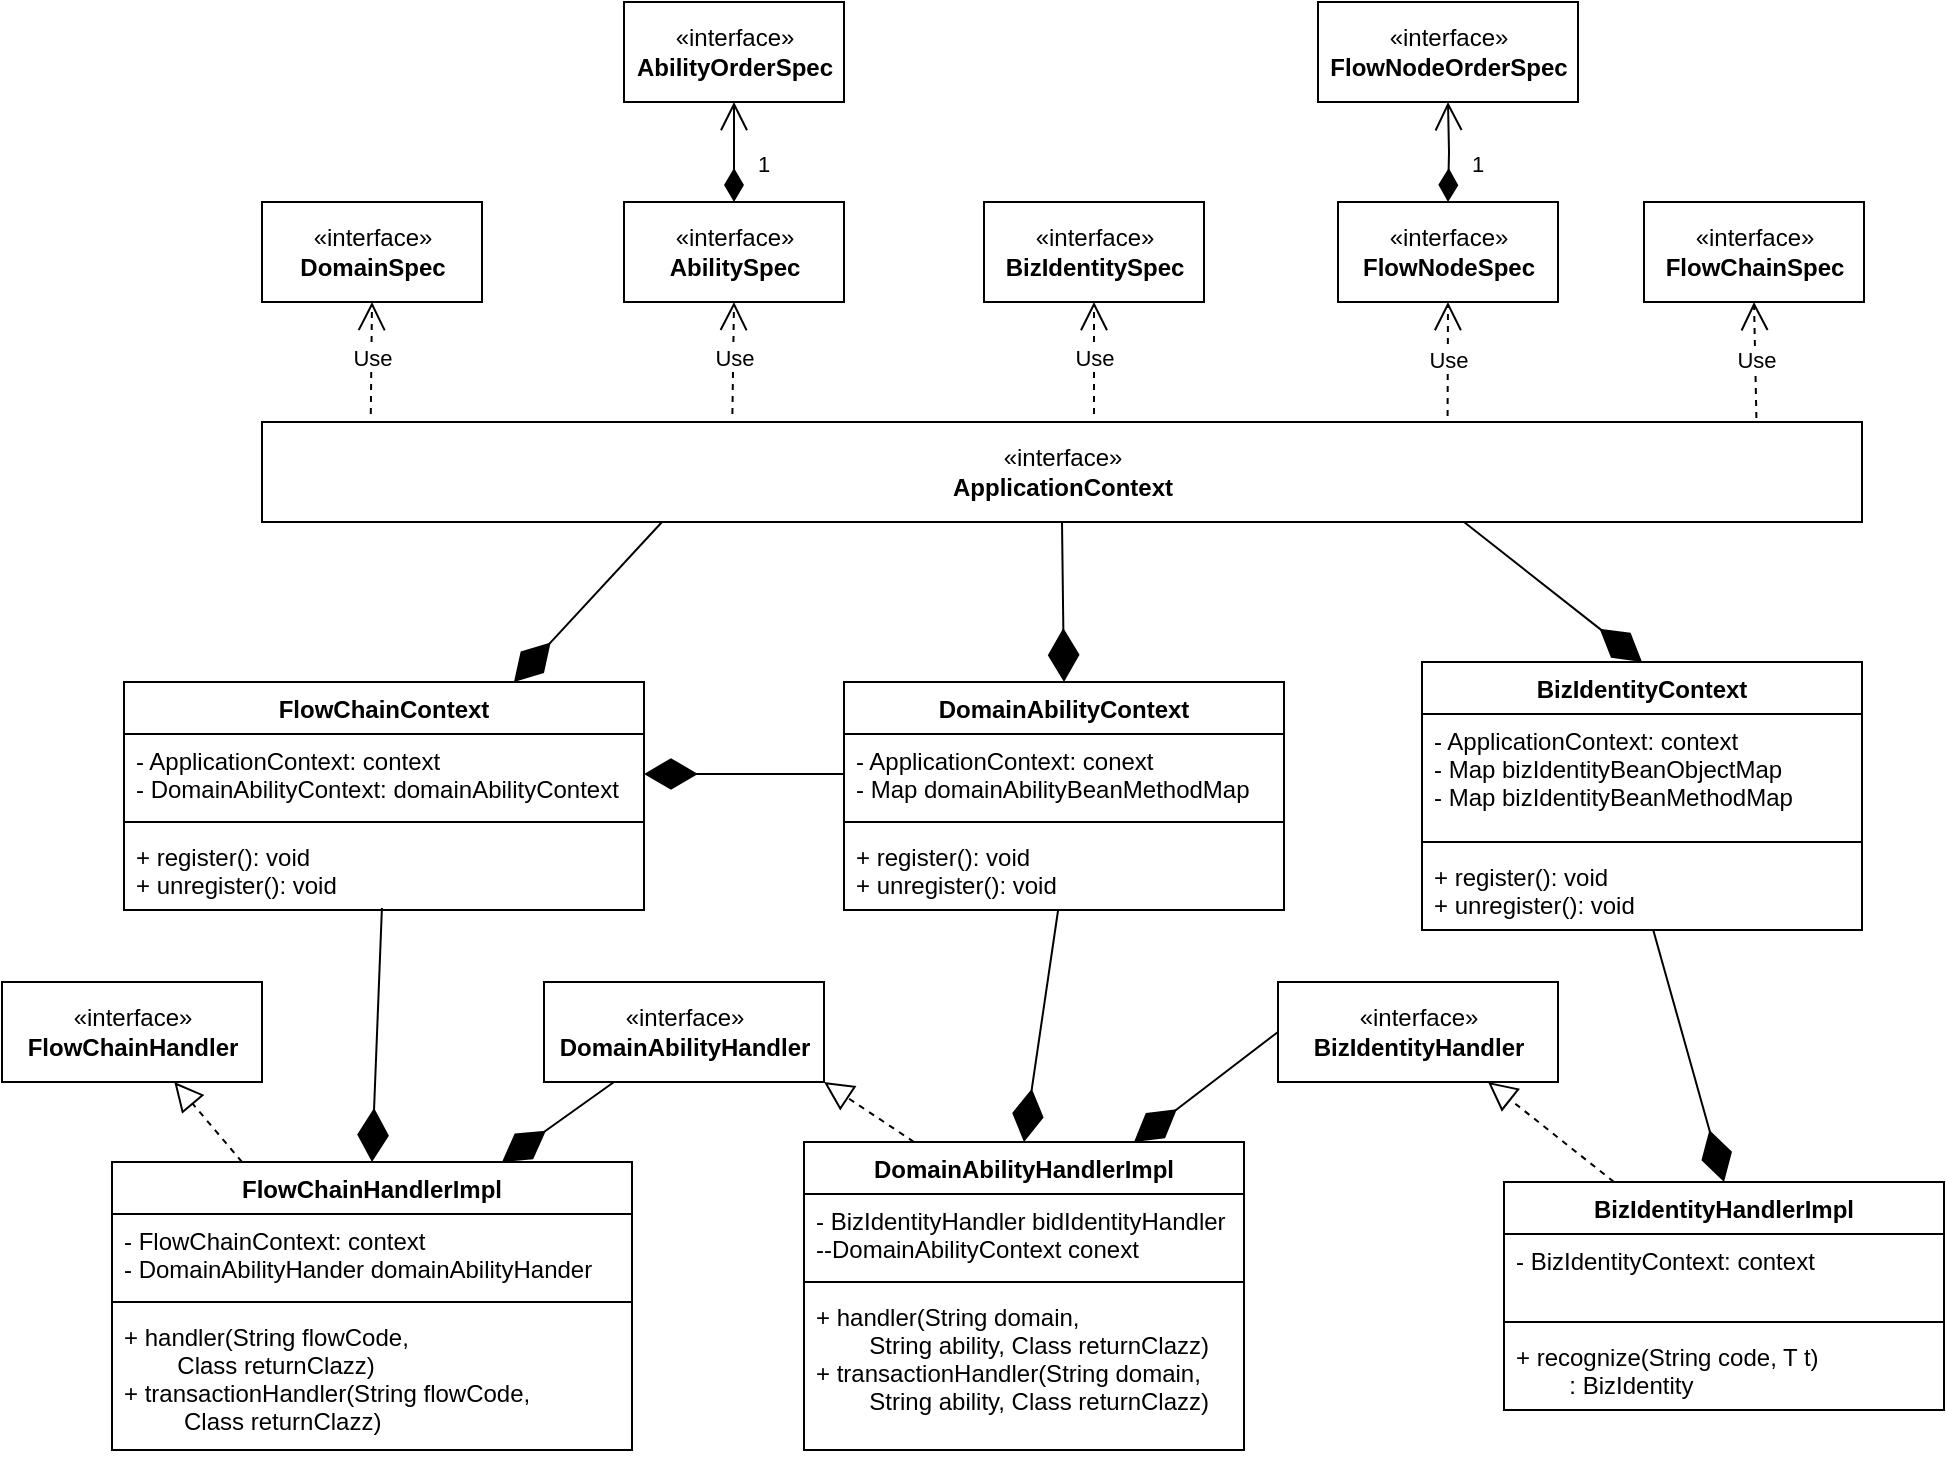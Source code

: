 <mxfile version="20.3.0" type="github">
  <diagram id="C5RBs43oDa-KdzZeNtuy" name="Page-1">
    <mxGraphModel dx="1018" dy="1778" grid="1" gridSize="10" guides="1" tooltips="1" connect="1" arrows="1" fold="1" page="1" pageScale="1" pageWidth="827" pageHeight="1169" math="0" shadow="0">
      <root>
        <mxCell id="WIyWlLk6GJQsqaUBKTNV-0" />
        <mxCell id="WIyWlLk6GJQsqaUBKTNV-1" parent="WIyWlLk6GJQsqaUBKTNV-0" />
        <mxCell id="kFXvBZ8j-rZLKoB2zA9R-0" value="«interface»&lt;br&gt;&lt;b&gt;AbilityOrderSpec&lt;/b&gt;" style="html=1;" vertex="1" parent="WIyWlLk6GJQsqaUBKTNV-1">
          <mxGeometry x="360" y="-240" width="110" height="50" as="geometry" />
        </mxCell>
        <mxCell id="kFXvBZ8j-rZLKoB2zA9R-1" value="«interface»&lt;br&gt;&lt;b&gt;AbilitySpec&lt;/b&gt;" style="html=1;" vertex="1" parent="WIyWlLk6GJQsqaUBKTNV-1">
          <mxGeometry x="360" y="-140" width="110" height="50" as="geometry" />
        </mxCell>
        <mxCell id="kFXvBZ8j-rZLKoB2zA9R-2" value="«interface»&lt;br&gt;&lt;b&gt;DomainSpec&lt;/b&gt;" style="html=1;" vertex="1" parent="WIyWlLk6GJQsqaUBKTNV-1">
          <mxGeometry x="179" y="-140" width="110" height="50" as="geometry" />
        </mxCell>
        <mxCell id="kFXvBZ8j-rZLKoB2zA9R-3" value="«interface»&lt;br&gt;&lt;b&gt;BizIdentitySpec&lt;/b&gt;" style="html=1;" vertex="1" parent="WIyWlLk6GJQsqaUBKTNV-1">
          <mxGeometry x="540" y="-140" width="110" height="50" as="geometry" />
        </mxCell>
        <mxCell id="kFXvBZ8j-rZLKoB2zA9R-6" value="1" style="endArrow=open;html=1;endSize=12;startArrow=diamondThin;startSize=14;startFill=1;edgeStyle=orthogonalEdgeStyle;align=left;verticalAlign=bottom;rounded=0;exitX=0.5;exitY=0;exitDx=0;exitDy=0;entryX=0.5;entryY=1;entryDx=0;entryDy=0;" edge="1" parent="WIyWlLk6GJQsqaUBKTNV-1" source="kFXvBZ8j-rZLKoB2zA9R-1" target="kFXvBZ8j-rZLKoB2zA9R-0">
          <mxGeometry x="-0.6" y="-10" relative="1" as="geometry">
            <mxPoint x="145" y="-20" as="sourcePoint" />
            <mxPoint x="305" y="-20" as="targetPoint" />
            <mxPoint as="offset" />
          </mxGeometry>
        </mxCell>
        <mxCell id="kFXvBZ8j-rZLKoB2zA9R-7" value="«interface»&lt;br&gt;&lt;b&gt;ApplicationContext&lt;/b&gt;" style="html=1;" vertex="1" parent="WIyWlLk6GJQsqaUBKTNV-1">
          <mxGeometry x="179" y="-30" width="800" height="50" as="geometry" />
        </mxCell>
        <mxCell id="kFXvBZ8j-rZLKoB2zA9R-8" value="DomainAbilityContext" style="swimlane;fontStyle=1;align=center;verticalAlign=top;childLayout=stackLayout;horizontal=1;startSize=26;horizontalStack=0;resizeParent=1;resizeParentMax=0;resizeLast=0;collapsible=1;marginBottom=0;" vertex="1" parent="WIyWlLk6GJQsqaUBKTNV-1">
          <mxGeometry x="470" y="100" width="220" height="114" as="geometry" />
        </mxCell>
        <mxCell id="kFXvBZ8j-rZLKoB2zA9R-9" value="- ApplicationContext: conext&#xa;- Map domainAbilityBeanMethodMap&#xa;" style="text;strokeColor=none;fillColor=none;align=left;verticalAlign=top;spacingLeft=4;spacingRight=4;overflow=hidden;rotatable=0;points=[[0,0.5],[1,0.5]];portConstraint=eastwest;" vertex="1" parent="kFXvBZ8j-rZLKoB2zA9R-8">
          <mxGeometry y="26" width="220" height="40" as="geometry" />
        </mxCell>
        <mxCell id="kFXvBZ8j-rZLKoB2zA9R-10" value="" style="line;strokeWidth=1;fillColor=none;align=left;verticalAlign=middle;spacingTop=-1;spacingLeft=3;spacingRight=3;rotatable=0;labelPosition=right;points=[];portConstraint=eastwest;strokeColor=inherit;" vertex="1" parent="kFXvBZ8j-rZLKoB2zA9R-8">
          <mxGeometry y="66" width="220" height="8" as="geometry" />
        </mxCell>
        <mxCell id="kFXvBZ8j-rZLKoB2zA9R-11" value="+ register(): void&#xa;+ unregister(): void&#xa;" style="text;strokeColor=none;fillColor=none;align=left;verticalAlign=top;spacingLeft=4;spacingRight=4;overflow=hidden;rotatable=0;points=[[0,0.5],[1,0.5]];portConstraint=eastwest;" vertex="1" parent="kFXvBZ8j-rZLKoB2zA9R-8">
          <mxGeometry y="74" width="220" height="40" as="geometry" />
        </mxCell>
        <mxCell id="kFXvBZ8j-rZLKoB2zA9R-16" value="BizIdentityContext" style="swimlane;fontStyle=1;align=center;verticalAlign=top;childLayout=stackLayout;horizontal=1;startSize=26;horizontalStack=0;resizeParent=1;resizeParentMax=0;resizeLast=0;collapsible=1;marginBottom=0;" vertex="1" parent="WIyWlLk6GJQsqaUBKTNV-1">
          <mxGeometry x="759" y="90" width="220" height="134" as="geometry" />
        </mxCell>
        <mxCell id="kFXvBZ8j-rZLKoB2zA9R-17" value="- ApplicationContext: context&#xa;- Map bizIdentityBeanObjectMap&#xa;- Map bizIdentityBeanMethodMap" style="text;strokeColor=none;fillColor=none;align=left;verticalAlign=top;spacingLeft=4;spacingRight=4;overflow=hidden;rotatable=0;points=[[0,0.5],[1,0.5]];portConstraint=eastwest;" vertex="1" parent="kFXvBZ8j-rZLKoB2zA9R-16">
          <mxGeometry y="26" width="220" height="60" as="geometry" />
        </mxCell>
        <mxCell id="kFXvBZ8j-rZLKoB2zA9R-18" value="" style="line;strokeWidth=1;fillColor=none;align=left;verticalAlign=middle;spacingTop=-1;spacingLeft=3;spacingRight=3;rotatable=0;labelPosition=right;points=[];portConstraint=eastwest;strokeColor=inherit;" vertex="1" parent="kFXvBZ8j-rZLKoB2zA9R-16">
          <mxGeometry y="86" width="220" height="8" as="geometry" />
        </mxCell>
        <mxCell id="kFXvBZ8j-rZLKoB2zA9R-19" value="+ register(): void&#xa;+ unregister(): void&#xa;" style="text;strokeColor=none;fillColor=none;align=left;verticalAlign=top;spacingLeft=4;spacingRight=4;overflow=hidden;rotatable=0;points=[[0,0.5],[1,0.5]];portConstraint=eastwest;" vertex="1" parent="kFXvBZ8j-rZLKoB2zA9R-16">
          <mxGeometry y="94" width="220" height="40" as="geometry" />
        </mxCell>
        <mxCell id="kFXvBZ8j-rZLKoB2zA9R-20" value="DomainAbilityHandlerImpl" style="swimlane;fontStyle=1;align=center;verticalAlign=top;childLayout=stackLayout;horizontal=1;startSize=26;horizontalStack=0;resizeParent=1;resizeParentMax=0;resizeLast=0;collapsible=1;marginBottom=0;" vertex="1" parent="WIyWlLk6GJQsqaUBKTNV-1">
          <mxGeometry x="450" y="330" width="220" height="154" as="geometry" />
        </mxCell>
        <mxCell id="kFXvBZ8j-rZLKoB2zA9R-21" value="- BizIdentityHandler bidIdentityHandler&#xa;--DomainAbilityContext conext" style="text;strokeColor=none;fillColor=none;align=left;verticalAlign=top;spacingLeft=4;spacingRight=4;overflow=hidden;rotatable=0;points=[[0,0.5],[1,0.5]];portConstraint=eastwest;" vertex="1" parent="kFXvBZ8j-rZLKoB2zA9R-20">
          <mxGeometry y="26" width="220" height="40" as="geometry" />
        </mxCell>
        <mxCell id="kFXvBZ8j-rZLKoB2zA9R-22" value="" style="line;strokeWidth=1;fillColor=none;align=left;verticalAlign=middle;spacingTop=-1;spacingLeft=3;spacingRight=3;rotatable=0;labelPosition=right;points=[];portConstraint=eastwest;strokeColor=inherit;" vertex="1" parent="kFXvBZ8j-rZLKoB2zA9R-20">
          <mxGeometry y="66" width="220" height="8" as="geometry" />
        </mxCell>
        <mxCell id="kFXvBZ8j-rZLKoB2zA9R-23" value="+ handler(String domain,&#xa;        String ability, Class returnClazz)&#xa;+ transactionHandler(String domain, &#xa;        String ability, Class returnClazz)" style="text;strokeColor=none;fillColor=none;align=left;verticalAlign=top;spacingLeft=4;spacingRight=4;overflow=hidden;rotatable=0;points=[[0,0.5],[1,0.5]];portConstraint=eastwest;" vertex="1" parent="kFXvBZ8j-rZLKoB2zA9R-20">
          <mxGeometry y="74" width="220" height="80" as="geometry" />
        </mxCell>
        <mxCell id="kFXvBZ8j-rZLKoB2zA9R-24" value="BizIdentityHandlerImpl" style="swimlane;fontStyle=1;align=center;verticalAlign=top;childLayout=stackLayout;horizontal=1;startSize=26;horizontalStack=0;resizeParent=1;resizeParentMax=0;resizeLast=0;collapsible=1;marginBottom=0;" vertex="1" parent="WIyWlLk6GJQsqaUBKTNV-1">
          <mxGeometry x="800" y="350" width="220" height="114" as="geometry" />
        </mxCell>
        <mxCell id="kFXvBZ8j-rZLKoB2zA9R-25" value="- BizIdentityContext: context" style="text;strokeColor=none;fillColor=none;align=left;verticalAlign=top;spacingLeft=4;spacingRight=4;overflow=hidden;rotatable=0;points=[[0,0.5],[1,0.5]];portConstraint=eastwest;" vertex="1" parent="kFXvBZ8j-rZLKoB2zA9R-24">
          <mxGeometry y="26" width="220" height="40" as="geometry" />
        </mxCell>
        <mxCell id="kFXvBZ8j-rZLKoB2zA9R-26" value="" style="line;strokeWidth=1;fillColor=none;align=left;verticalAlign=middle;spacingTop=-1;spacingLeft=3;spacingRight=3;rotatable=0;labelPosition=right;points=[];portConstraint=eastwest;strokeColor=inherit;" vertex="1" parent="kFXvBZ8j-rZLKoB2zA9R-24">
          <mxGeometry y="66" width="220" height="8" as="geometry" />
        </mxCell>
        <mxCell id="kFXvBZ8j-rZLKoB2zA9R-27" value="+ recognize(String code, T t)&#xa;        : BizIdentity" style="text;strokeColor=none;fillColor=none;align=left;verticalAlign=top;spacingLeft=4;spacingRight=4;overflow=hidden;rotatable=0;points=[[0,0.5],[1,0.5]];portConstraint=eastwest;" vertex="1" parent="kFXvBZ8j-rZLKoB2zA9R-24">
          <mxGeometry y="74" width="220" height="40" as="geometry" />
        </mxCell>
        <mxCell id="kFXvBZ8j-rZLKoB2zA9R-28" value="«interface»&lt;br&gt;&lt;b&gt;DomainAbilityHandler&lt;br&gt;&lt;/b&gt;" style="html=1;" vertex="1" parent="WIyWlLk6GJQsqaUBKTNV-1">
          <mxGeometry x="320" y="250" width="140" height="50" as="geometry" />
        </mxCell>
        <mxCell id="kFXvBZ8j-rZLKoB2zA9R-29" value="«interface»&lt;br&gt;&lt;b&gt;BizIdentityHandler&lt;br&gt;&lt;/b&gt;" style="html=1;" vertex="1" parent="WIyWlLk6GJQsqaUBKTNV-1">
          <mxGeometry x="687" y="250" width="140" height="50" as="geometry" />
        </mxCell>
        <mxCell id="kFXvBZ8j-rZLKoB2zA9R-31" value="" style="endArrow=diamondThin;endFill=1;endSize=24;html=1;rounded=0;entryX=0.75;entryY=0;entryDx=0;entryDy=0;exitX=0;exitY=0.5;exitDx=0;exitDy=0;" edge="1" parent="WIyWlLk6GJQsqaUBKTNV-1" source="kFXvBZ8j-rZLKoB2zA9R-29" target="kFXvBZ8j-rZLKoB2zA9R-20">
          <mxGeometry width="160" relative="1" as="geometry">
            <mxPoint x="670" y="540" as="sourcePoint" />
            <mxPoint x="830" y="540" as="targetPoint" />
          </mxGeometry>
        </mxCell>
        <mxCell id="kFXvBZ8j-rZLKoB2zA9R-32" value="" style="endArrow=block;dashed=1;endFill=0;endSize=12;html=1;rounded=0;entryX=0.75;entryY=1;entryDx=0;entryDy=0;exitX=0.25;exitY=0;exitDx=0;exitDy=0;" edge="1" parent="WIyWlLk6GJQsqaUBKTNV-1" source="kFXvBZ8j-rZLKoB2zA9R-24" target="kFXvBZ8j-rZLKoB2zA9R-29">
          <mxGeometry width="160" relative="1" as="geometry">
            <mxPoint x="860" y="430" as="sourcePoint" />
            <mxPoint x="830" y="530" as="targetPoint" />
          </mxGeometry>
        </mxCell>
        <mxCell id="kFXvBZ8j-rZLKoB2zA9R-34" value="" style="endArrow=diamondThin;endFill=1;endSize=24;html=1;rounded=0;entryX=0.5;entryY=0;entryDx=0;entryDy=0;" edge="1" parent="WIyWlLk6GJQsqaUBKTNV-1" source="kFXvBZ8j-rZLKoB2zA9R-19" target="kFXvBZ8j-rZLKoB2zA9R-24">
          <mxGeometry width="160" relative="1" as="geometry">
            <mxPoint x="1080" y="260" as="sourcePoint" />
            <mxPoint x="930" y="530" as="targetPoint" />
          </mxGeometry>
        </mxCell>
        <mxCell id="kFXvBZ8j-rZLKoB2zA9R-36" value="" style="endArrow=block;dashed=1;endFill=0;endSize=12;html=1;rounded=0;exitX=0.25;exitY=0;exitDx=0;exitDy=0;entryX=1;entryY=1;entryDx=0;entryDy=0;" edge="1" parent="WIyWlLk6GJQsqaUBKTNV-1" source="kFXvBZ8j-rZLKoB2zA9R-20" target="kFXvBZ8j-rZLKoB2zA9R-28">
          <mxGeometry width="160" relative="1" as="geometry">
            <mxPoint x="550" y="556" as="sourcePoint" />
            <mxPoint x="710" y="556" as="targetPoint" />
          </mxGeometry>
        </mxCell>
        <mxCell id="kFXvBZ8j-rZLKoB2zA9R-37" value="" style="endArrow=diamondThin;endFill=1;endSize=24;html=1;rounded=0;entryX=0.5;entryY=0;entryDx=0;entryDy=0;" edge="1" parent="WIyWlLk6GJQsqaUBKTNV-1" source="kFXvBZ8j-rZLKoB2zA9R-11" target="kFXvBZ8j-rZLKoB2zA9R-20">
          <mxGeometry width="160" relative="1" as="geometry">
            <mxPoint x="160" y="330" as="sourcePoint" />
            <mxPoint x="320" y="330" as="targetPoint" />
          </mxGeometry>
        </mxCell>
        <mxCell id="kFXvBZ8j-rZLKoB2zA9R-39" value="Use" style="endArrow=open;endSize=12;dashed=1;html=1;rounded=0;exitX=0.068;exitY=-0.08;exitDx=0;exitDy=0;exitPerimeter=0;entryX=0.5;entryY=1;entryDx=0;entryDy=0;" edge="1" parent="WIyWlLk6GJQsqaUBKTNV-1" source="kFXvBZ8j-rZLKoB2zA9R-7" target="kFXvBZ8j-rZLKoB2zA9R-2">
          <mxGeometry width="160" relative="1" as="geometry">
            <mxPoint y="-80" as="sourcePoint" />
            <mxPoint x="160" y="-80" as="targetPoint" />
          </mxGeometry>
        </mxCell>
        <mxCell id="kFXvBZ8j-rZLKoB2zA9R-40" value="Use" style="endArrow=open;endSize=12;dashed=1;html=1;rounded=0;exitX=0.294;exitY=-0.08;exitDx=0;exitDy=0;entryX=0.5;entryY=1;entryDx=0;entryDy=0;exitPerimeter=0;" edge="1" parent="WIyWlLk6GJQsqaUBKTNV-1" source="kFXvBZ8j-rZLKoB2zA9R-7" target="kFXvBZ8j-rZLKoB2zA9R-1">
          <mxGeometry width="160" relative="1" as="geometry">
            <mxPoint x="230" y="70" as="sourcePoint" />
            <mxPoint x="390" y="70" as="targetPoint" />
          </mxGeometry>
        </mxCell>
        <mxCell id="kFXvBZ8j-rZLKoB2zA9R-42" value="Use" style="endArrow=open;endSize=12;dashed=1;html=1;rounded=0;exitX=0.52;exitY=-0.08;exitDx=0;exitDy=0;exitPerimeter=0;entryX=0.5;entryY=1;entryDx=0;entryDy=0;" edge="1" parent="WIyWlLk6GJQsqaUBKTNV-1" source="kFXvBZ8j-rZLKoB2zA9R-7" target="kFXvBZ8j-rZLKoB2zA9R-3">
          <mxGeometry width="160" relative="1" as="geometry">
            <mxPoint x="440" y="50" as="sourcePoint" />
            <mxPoint x="600" y="50" as="targetPoint" />
          </mxGeometry>
        </mxCell>
        <mxCell id="kFXvBZ8j-rZLKoB2zA9R-43" value="" style="endArrow=diamondThin;endFill=1;endSize=24;html=1;rounded=0;entryX=0.5;entryY=0;entryDx=0;entryDy=0;exitX=0.5;exitY=1;exitDx=0;exitDy=0;" edge="1" parent="WIyWlLk6GJQsqaUBKTNV-1" source="kFXvBZ8j-rZLKoB2zA9R-7" target="kFXvBZ8j-rZLKoB2zA9R-8">
          <mxGeometry width="160" relative="1" as="geometry">
            <mxPoint x="-10" y="20" as="sourcePoint" />
            <mxPoint x="150" y="20" as="targetPoint" />
          </mxGeometry>
        </mxCell>
        <mxCell id="kFXvBZ8j-rZLKoB2zA9R-44" value="" style="endArrow=diamondThin;endFill=1;endSize=24;html=1;rounded=0;entryX=0.5;entryY=0;entryDx=0;entryDy=0;" edge="1" parent="WIyWlLk6GJQsqaUBKTNV-1" target="kFXvBZ8j-rZLKoB2zA9R-16">
          <mxGeometry width="160" relative="1" as="geometry">
            <mxPoint x="780" y="20" as="sourcePoint" />
            <mxPoint x="750" y="40" as="targetPoint" />
          </mxGeometry>
        </mxCell>
        <mxCell id="kFXvBZ8j-rZLKoB2zA9R-46" value="«interface»&lt;br&gt;&lt;b&gt;FlowNodeSpec&lt;/b&gt;" style="html=1;" vertex="1" parent="WIyWlLk6GJQsqaUBKTNV-1">
          <mxGeometry x="717" y="-140" width="110" height="50" as="geometry" />
        </mxCell>
        <mxCell id="kFXvBZ8j-rZLKoB2zA9R-48" value="«interface»&lt;br&gt;&lt;b&gt;FlowChainSpec&lt;/b&gt;" style="html=1;" vertex="1" parent="WIyWlLk6GJQsqaUBKTNV-1">
          <mxGeometry x="870" y="-140" width="110" height="50" as="geometry" />
        </mxCell>
        <mxCell id="kFXvBZ8j-rZLKoB2zA9R-49" value="«interface»&lt;br&gt;&lt;b&gt;FlowNodeOrderSpec&lt;/b&gt;" style="html=1;" vertex="1" parent="WIyWlLk6GJQsqaUBKTNV-1">
          <mxGeometry x="707" y="-240" width="130" height="50" as="geometry" />
        </mxCell>
        <mxCell id="kFXvBZ8j-rZLKoB2zA9R-50" value="1" style="endArrow=open;html=1;endSize=12;startArrow=diamondThin;startSize=14;startFill=1;edgeStyle=orthogonalEdgeStyle;align=left;verticalAlign=bottom;rounded=0;entryX=0.5;entryY=1;entryDx=0;entryDy=0;" edge="1" parent="WIyWlLk6GJQsqaUBKTNV-1" target="kFXvBZ8j-rZLKoB2zA9R-49">
          <mxGeometry x="-0.6" y="-10" relative="1" as="geometry">
            <mxPoint x="772" y="-140" as="sourcePoint" />
            <mxPoint x="425" y="-180" as="targetPoint" />
            <mxPoint as="offset" />
          </mxGeometry>
        </mxCell>
        <mxCell id="kFXvBZ8j-rZLKoB2zA9R-51" value="Use" style="endArrow=open;endSize=12;dashed=1;html=1;rounded=0;exitX=0.741;exitY=-0.06;exitDx=0;exitDy=0;exitPerimeter=0;entryX=0.5;entryY=1;entryDx=0;entryDy=0;" edge="1" parent="WIyWlLk6GJQsqaUBKTNV-1" source="kFXvBZ8j-rZLKoB2zA9R-7" target="kFXvBZ8j-rZLKoB2zA9R-46">
          <mxGeometry width="160" relative="1" as="geometry">
            <mxPoint x="605" y="-24" as="sourcePoint" />
            <mxPoint x="605" y="-80" as="targetPoint" />
          </mxGeometry>
        </mxCell>
        <mxCell id="kFXvBZ8j-rZLKoB2zA9R-52" value="Use" style="endArrow=open;endSize=12;dashed=1;html=1;rounded=0;exitX=0.934;exitY=-0.04;exitDx=0;exitDy=0;exitPerimeter=0;entryX=0.5;entryY=1;entryDx=0;entryDy=0;" edge="1" parent="WIyWlLk6GJQsqaUBKTNV-1" source="kFXvBZ8j-rZLKoB2zA9R-7" target="kFXvBZ8j-rZLKoB2zA9R-48">
          <mxGeometry width="160" relative="1" as="geometry">
            <mxPoint x="615" y="-14" as="sourcePoint" />
            <mxPoint x="615" y="-70" as="targetPoint" />
          </mxGeometry>
        </mxCell>
        <mxCell id="kFXvBZ8j-rZLKoB2zA9R-53" value="FlowChainContext" style="swimlane;fontStyle=1;align=center;verticalAlign=top;childLayout=stackLayout;horizontal=1;startSize=26;horizontalStack=0;resizeParent=1;resizeParentMax=0;resizeLast=0;collapsible=1;marginBottom=0;" vertex="1" parent="WIyWlLk6GJQsqaUBKTNV-1">
          <mxGeometry x="110" y="100" width="260" height="114" as="geometry" />
        </mxCell>
        <mxCell id="kFXvBZ8j-rZLKoB2zA9R-54" value="- ApplicationContext: context&#xa;- DomainAbilityContext: domainAbilityContext" style="text;strokeColor=none;fillColor=none;align=left;verticalAlign=top;spacingLeft=4;spacingRight=4;overflow=hidden;rotatable=0;points=[[0,0.5],[1,0.5]];portConstraint=eastwest;" vertex="1" parent="kFXvBZ8j-rZLKoB2zA9R-53">
          <mxGeometry y="26" width="260" height="40" as="geometry" />
        </mxCell>
        <mxCell id="kFXvBZ8j-rZLKoB2zA9R-55" value="" style="line;strokeWidth=1;fillColor=none;align=left;verticalAlign=middle;spacingTop=-1;spacingLeft=3;spacingRight=3;rotatable=0;labelPosition=right;points=[];portConstraint=eastwest;strokeColor=inherit;" vertex="1" parent="kFXvBZ8j-rZLKoB2zA9R-53">
          <mxGeometry y="66" width="260" height="8" as="geometry" />
        </mxCell>
        <mxCell id="kFXvBZ8j-rZLKoB2zA9R-56" value="+ register(): void&#xa;+ unregister(): void&#xa;" style="text;strokeColor=none;fillColor=none;align=left;verticalAlign=top;spacingLeft=4;spacingRight=4;overflow=hidden;rotatable=0;points=[[0,0.5],[1,0.5]];portConstraint=eastwest;" vertex="1" parent="kFXvBZ8j-rZLKoB2zA9R-53">
          <mxGeometry y="74" width="260" height="40" as="geometry" />
        </mxCell>
        <mxCell id="kFXvBZ8j-rZLKoB2zA9R-57" value="«interface»&lt;br&gt;&lt;b&gt;FlowChainHandler&lt;/b&gt;" style="html=1;" vertex="1" parent="WIyWlLk6GJQsqaUBKTNV-1">
          <mxGeometry x="49" y="250" width="130" height="50" as="geometry" />
        </mxCell>
        <mxCell id="kFXvBZ8j-rZLKoB2zA9R-58" value="FlowChainHandlerImpl" style="swimlane;fontStyle=1;align=center;verticalAlign=top;childLayout=stackLayout;horizontal=1;startSize=26;horizontalStack=0;resizeParent=1;resizeParentMax=0;resizeLast=0;collapsible=1;marginBottom=0;" vertex="1" parent="WIyWlLk6GJQsqaUBKTNV-1">
          <mxGeometry x="104" y="340" width="260" height="144" as="geometry" />
        </mxCell>
        <mxCell id="kFXvBZ8j-rZLKoB2zA9R-59" value="- FlowChainContext: context&#xa;- DomainAbilityHander domainAbilityHander" style="text;strokeColor=none;fillColor=none;align=left;verticalAlign=top;spacingLeft=4;spacingRight=4;overflow=hidden;rotatable=0;points=[[0,0.5],[1,0.5]];portConstraint=eastwest;" vertex="1" parent="kFXvBZ8j-rZLKoB2zA9R-58">
          <mxGeometry y="26" width="260" height="40" as="geometry" />
        </mxCell>
        <mxCell id="kFXvBZ8j-rZLKoB2zA9R-60" value="" style="line;strokeWidth=1;fillColor=none;align=left;verticalAlign=middle;spacingTop=-1;spacingLeft=3;spacingRight=3;rotatable=0;labelPosition=right;points=[];portConstraint=eastwest;strokeColor=inherit;" vertex="1" parent="kFXvBZ8j-rZLKoB2zA9R-58">
          <mxGeometry y="66" width="260" height="8" as="geometry" />
        </mxCell>
        <mxCell id="kFXvBZ8j-rZLKoB2zA9R-61" value="+ handler(String flowCode, &#xa;        Class returnClazz)&#xa;+ transactionHandler(String flowCode,&#xa;         Class returnClazz)" style="text;strokeColor=none;fillColor=none;align=left;verticalAlign=top;spacingLeft=4;spacingRight=4;overflow=hidden;rotatable=0;points=[[0,0.5],[1,0.5]];portConstraint=eastwest;" vertex="1" parent="kFXvBZ8j-rZLKoB2zA9R-58">
          <mxGeometry y="74" width="260" height="70" as="geometry" />
        </mxCell>
        <mxCell id="kFXvBZ8j-rZLKoB2zA9R-62" value="" style="endArrow=block;dashed=1;endFill=0;endSize=12;html=1;rounded=0;exitX=0.25;exitY=0;exitDx=0;exitDy=0;" edge="1" parent="WIyWlLk6GJQsqaUBKTNV-1" source="kFXvBZ8j-rZLKoB2zA9R-58" target="kFXvBZ8j-rZLKoB2zA9R-57">
          <mxGeometry width="160" relative="1" as="geometry">
            <mxPoint x="30" y="430" as="sourcePoint" />
            <mxPoint x="60" y="430" as="targetPoint" />
          </mxGeometry>
        </mxCell>
        <mxCell id="kFXvBZ8j-rZLKoB2zA9R-63" value="" style="endArrow=diamondThin;endFill=1;endSize=24;html=1;rounded=0;exitX=0.496;exitY=0.975;exitDx=0;exitDy=0;exitPerimeter=0;entryX=0.5;entryY=0;entryDx=0;entryDy=0;" edge="1" parent="WIyWlLk6GJQsqaUBKTNV-1" source="kFXvBZ8j-rZLKoB2zA9R-56" target="kFXvBZ8j-rZLKoB2zA9R-58">
          <mxGeometry width="160" relative="1" as="geometry">
            <mxPoint x="-330" y="550" as="sourcePoint" />
            <mxPoint x="-170" y="550" as="targetPoint" />
          </mxGeometry>
        </mxCell>
        <mxCell id="kFXvBZ8j-rZLKoB2zA9R-64" value="" style="endArrow=diamondThin;endFill=1;endSize=24;html=1;rounded=0;exitX=0.25;exitY=1;exitDx=0;exitDy=0;entryX=0.75;entryY=0;entryDx=0;entryDy=0;" edge="1" parent="WIyWlLk6GJQsqaUBKTNV-1" source="kFXvBZ8j-rZLKoB2zA9R-7" target="kFXvBZ8j-rZLKoB2zA9R-53">
          <mxGeometry width="160" relative="1" as="geometry">
            <mxPoint x="820" y="60" as="sourcePoint" />
            <mxPoint x="980" y="60" as="targetPoint" />
          </mxGeometry>
        </mxCell>
        <mxCell id="kFXvBZ8j-rZLKoB2zA9R-66" value="" style="endArrow=diamondThin;endFill=1;endSize=24;html=1;rounded=0;exitX=0;exitY=0.5;exitDx=0;exitDy=0;entryX=1;entryY=0.5;entryDx=0;entryDy=0;" edge="1" parent="WIyWlLk6GJQsqaUBKTNV-1" source="kFXvBZ8j-rZLKoB2zA9R-9" target="kFXvBZ8j-rZLKoB2zA9R-54">
          <mxGeometry width="160" relative="1" as="geometry">
            <mxPoint x="230" y="240" as="sourcePoint" />
            <mxPoint x="390" y="240" as="targetPoint" />
          </mxGeometry>
        </mxCell>
        <mxCell id="kFXvBZ8j-rZLKoB2zA9R-67" value="" style="endArrow=diamondThin;endFill=1;endSize=24;html=1;rounded=0;exitX=0.25;exitY=1;exitDx=0;exitDy=0;entryX=0.75;entryY=0;entryDx=0;entryDy=0;" edge="1" parent="WIyWlLk6GJQsqaUBKTNV-1" source="kFXvBZ8j-rZLKoB2zA9R-28" target="kFXvBZ8j-rZLKoB2zA9R-58">
          <mxGeometry width="160" relative="1" as="geometry">
            <mxPoint x="210" y="360" as="sourcePoint" />
            <mxPoint x="370" y="360" as="targetPoint" />
          </mxGeometry>
        </mxCell>
      </root>
    </mxGraphModel>
  </diagram>
</mxfile>
